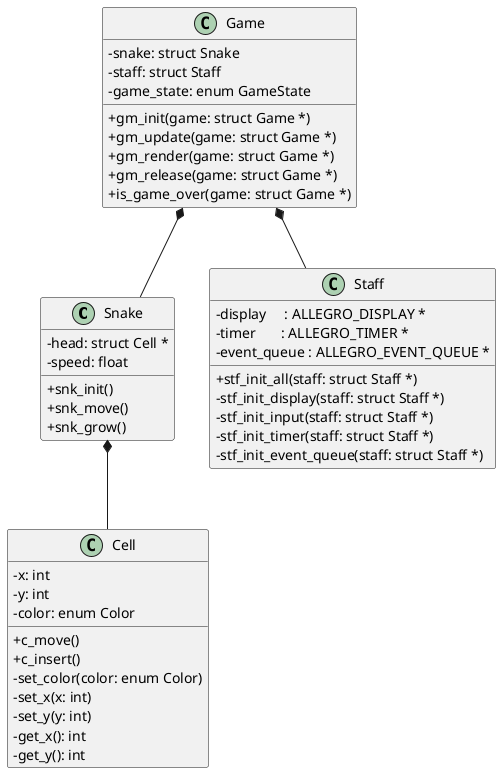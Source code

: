 @startuml

skinparam classAttributeIconSize 0

Snake *-- Cell
Game *-- Snake
Game *-- Staff

class Staff {
    - display     : ALLEGRO_DISPLAY *
    - timer       : ALLEGRO_TIMER *
    - event_queue : ALLEGRO_EVENT_QUEUE *

    + stf_init_all(staff: struct Staff *)
    - stf_init_display(staff: struct Staff *)
    - stf_init_input(staff: struct Staff *)
    - stf_init_timer(staff: struct Staff *)
    - stf_init_event_queue(staff: struct Staff *)
}

class Cell {
    - x: int
    - y: int
    - color: enum Color

    + c_move()
    + c_insert()
    - set_color(color: enum Color)
    - set_x(x: int)
    - set_y(y: int)
    - get_x(): int
    - get_y(): int
}

class Snake {
    - head: struct Cell *
    - speed: float

    + snk_init()
    + snk_move()
    + snk_grow()
}

class Game {
    - snake: struct Snake
    - staff: struct Staff
    - game_state: enum GameState

    + gm_init(game: struct Game *)
    + gm_update(game: struct Game *)
    + gm_render(game: struct Game *)
    + gm_release(game: struct Game *)
    + is_game_over(game: struct Game *)
}

@enduml
